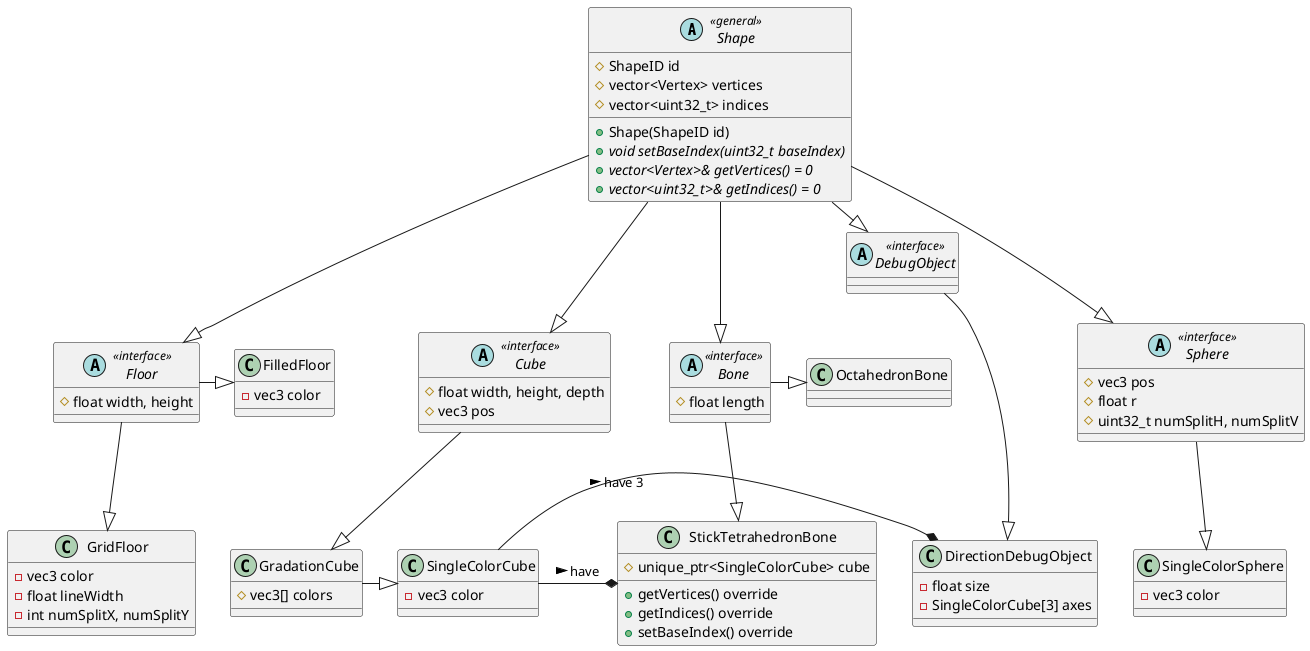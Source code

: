 @startuml shapes

abstract Shape << general >> {
	# ShapeID id
	# vector<Vertex> vertices
	# vector<uint32_t> indices

	+ Shape(ShapeID id)
	+ {abstract} void setBaseIndex(uint32_t baseIndex)
	+ {abstract} vector<Vertex>& getVertices() = 0
	+ {abstract} vector<uint32_t>& getIndices() = 0
}

' Cube family ---------------

abstract Cube << interface >> {
	# float width, height, depth
	# vec3 pos
}

class GradationCube {
	# vec3[] colors
}

class SingleColorCube {
	- vec3 color
}

' Sphere family ---------------

abstract Sphere << interface >> {
	# vec3 pos
	# float r
	# uint32_t numSplitH, numSplitV
}

class SingleColorSphere {
	- vec3 color
}

' Bone family ---------------

abstract Bone << interface >> {
	# float length
}

class OctahedronBone {}

class StickTetrahedronBone {
	# unique_ptr<SingleColorCube> cube

	+ getVertices() override
	+ getIndices() override
	+ setBaseIndex() override
}

' Floor family ---------------

abstract Floor << interface >> {
	# float width, height
}

class FilledFloor {
	- vec3 color
}

class GridFloor {
	- vec3 color
	- float lineWidth
	- int numSplitX, numSplitY
}

' DebugObject family ---------------

abstract DebugObject << interface >> {}

class DirectionDebugObject {
	- float size
	- SingleColorCube[3] axes
}

' Relations ---------------
' Class Inheritances ----
Shape --|> Cube
Cube  --|> GradationCube
GradationCube -|> SingleColorCube

Shape --|> Bone
Bone --|> StickTetrahedronBone
Bone -|> OctahedronBone

Shape --|> Sphere
Sphere --|> SingleColorSphere

Shape --|> Floor
Floor --|> GridFloor
Floor -|> FilledFloor

Shape -|> DebugObject
DebugObject -|> DirectionDebugObject

' Object Ownerships ----
SingleColorCube -* StickTetrahedronBone : > have
SingleColorCube -* DirectionDebugObject : > have 3

@enduml